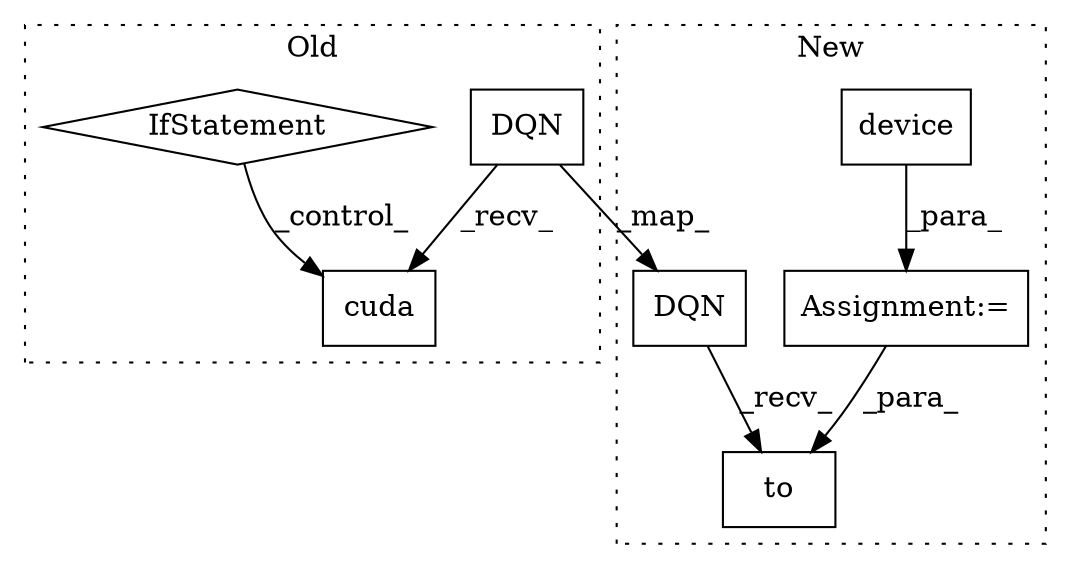digraph G {
subgraph cluster0 {
1 [label="DQN" a="32" s="1177,1227" l="4,1" shape="box"];
4 [label="cuda" a="32" s="1265" l="6" shape="box"];
5 [label="IfStatement" a="25" s="1236,1249" l="4,2" shape="diamond"];
label = "Old";
style="dotted";
}
subgraph cluster1 {
2 [label="DQN" a="32" s="1277,1327" l="4,1" shape="box"];
3 [label="to" a="32" s="1329,1338" l="3,1" shape="box"];
6 [label="Assignment:=" a="7" s="1048" l="1" shape="box"];
7 [label="device" a="32" s="1055,1088" l="7,1" shape="box"];
label = "New";
style="dotted";
}
1 -> 4 [label="_recv_"];
1 -> 2 [label="_map_"];
2 -> 3 [label="_recv_"];
5 -> 4 [label="_control_"];
6 -> 3 [label="_para_"];
7 -> 6 [label="_para_"];
}